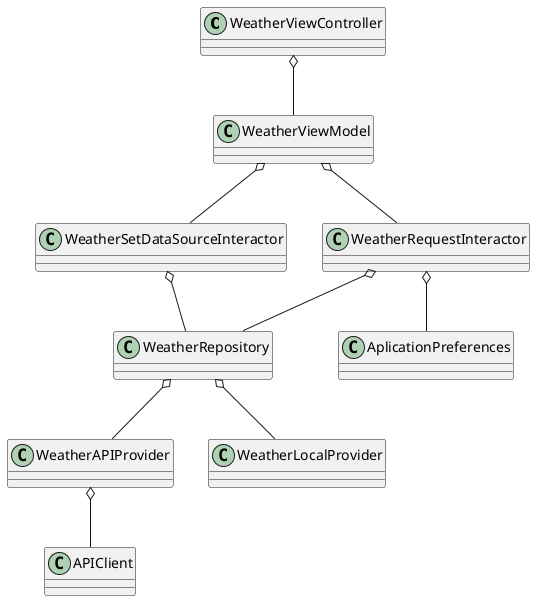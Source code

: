@startuml

WeatherViewController o-- WeatherViewModel

WeatherViewModel o-- WeatherRequestInteractor
WeatherViewModel o-- WeatherSetDataSourceInteractor

WeatherRepository o-- WeatherAPIProvider
WeatherRepository o-- WeatherLocalProvider

WeatherAPIProvider o-- APIClient

WeatherRequestInteractor o-- AplicationPreferences
WeatherRequestInteractor o-- WeatherRepository

WeatherSetDataSourceInteractor o-- WeatherRepository

@enduml